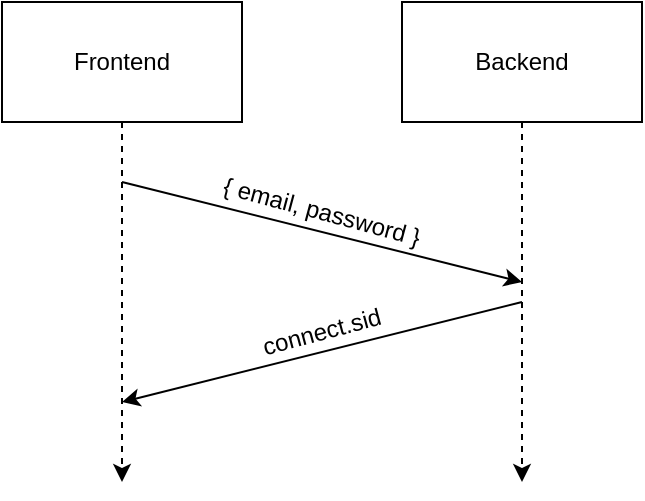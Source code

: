 <mxfile>
    <diagram id="acUr6l7lqlDEYbHGsBUz" name="Page-1">
        <mxGraphModel dx="348" dy="350" grid="1" gridSize="10" guides="1" tooltips="1" connect="1" arrows="1" fold="1" page="1" pageScale="1" pageWidth="850" pageHeight="1100" math="0" shadow="0">
            <root>
                <mxCell id="0"/>
                <mxCell id="1" parent="0"/>
                <mxCell id="4" style="edgeStyle=none;html=1;dashed=1;exitX=0.5;exitY=1;exitDx=0;exitDy=0;" edge="1" parent="1" source="2">
                    <mxGeometry relative="1" as="geometry">
                        <mxPoint x="100" y="320" as="targetPoint"/>
                        <mxPoint x="120" y="160" as="sourcePoint"/>
                    </mxGeometry>
                </mxCell>
                <mxCell id="2" value="Frontend" style="rounded=0;whiteSpace=wrap;html=1;" vertex="1" parent="1">
                    <mxGeometry x="40" y="80" width="120" height="60" as="geometry"/>
                </mxCell>
                <mxCell id="3" value="Backend" style="rounded=0;whiteSpace=wrap;html=1;" vertex="1" parent="1">
                    <mxGeometry x="240" y="80" width="120" height="60" as="geometry"/>
                </mxCell>
                <mxCell id="5" style="edgeStyle=none;html=1;dashed=1;exitX=0.5;exitY=1;exitDx=0;exitDy=0;" edge="1" parent="1" source="3">
                    <mxGeometry relative="1" as="geometry">
                        <mxPoint x="300" y="320" as="targetPoint"/>
                        <mxPoint x="310" y="160" as="sourcePoint"/>
                    </mxGeometry>
                </mxCell>
                <mxCell id="6" value="" style="edgeStyle=none;orthogonalLoop=1;jettySize=auto;html=1;" edge="1" parent="1">
                    <mxGeometry width="100" relative="1" as="geometry">
                        <mxPoint x="100" y="170" as="sourcePoint"/>
                        <mxPoint x="300" y="220" as="targetPoint"/>
                        <Array as="points"/>
                    </mxGeometry>
                </mxCell>
                <mxCell id="7" value="{ email, password }" style="text;html=1;strokeColor=none;fillColor=none;align=center;verticalAlign=middle;whiteSpace=wrap;rounded=0;rotation=15;" vertex="1" parent="1">
                    <mxGeometry x="140" y="170" width="120" height="30" as="geometry"/>
                </mxCell>
                <mxCell id="9" value="" style="edgeStyle=none;orthogonalLoop=1;jettySize=auto;html=1;" edge="1" parent="1">
                    <mxGeometry width="100" relative="1" as="geometry">
                        <mxPoint x="300" y="230" as="sourcePoint"/>
                        <mxPoint x="100" y="280" as="targetPoint"/>
                        <Array as="points"/>
                    </mxGeometry>
                </mxCell>
                <mxCell id="10" value="connect.sid" style="text;html=1;strokeColor=none;fillColor=none;align=center;verticalAlign=middle;whiteSpace=wrap;rounded=0;rotation=-15;" vertex="1" parent="1">
                    <mxGeometry x="170" y="230" width="60" height="30" as="geometry"/>
                </mxCell>
            </root>
        </mxGraphModel>
    </diagram>
</mxfile>